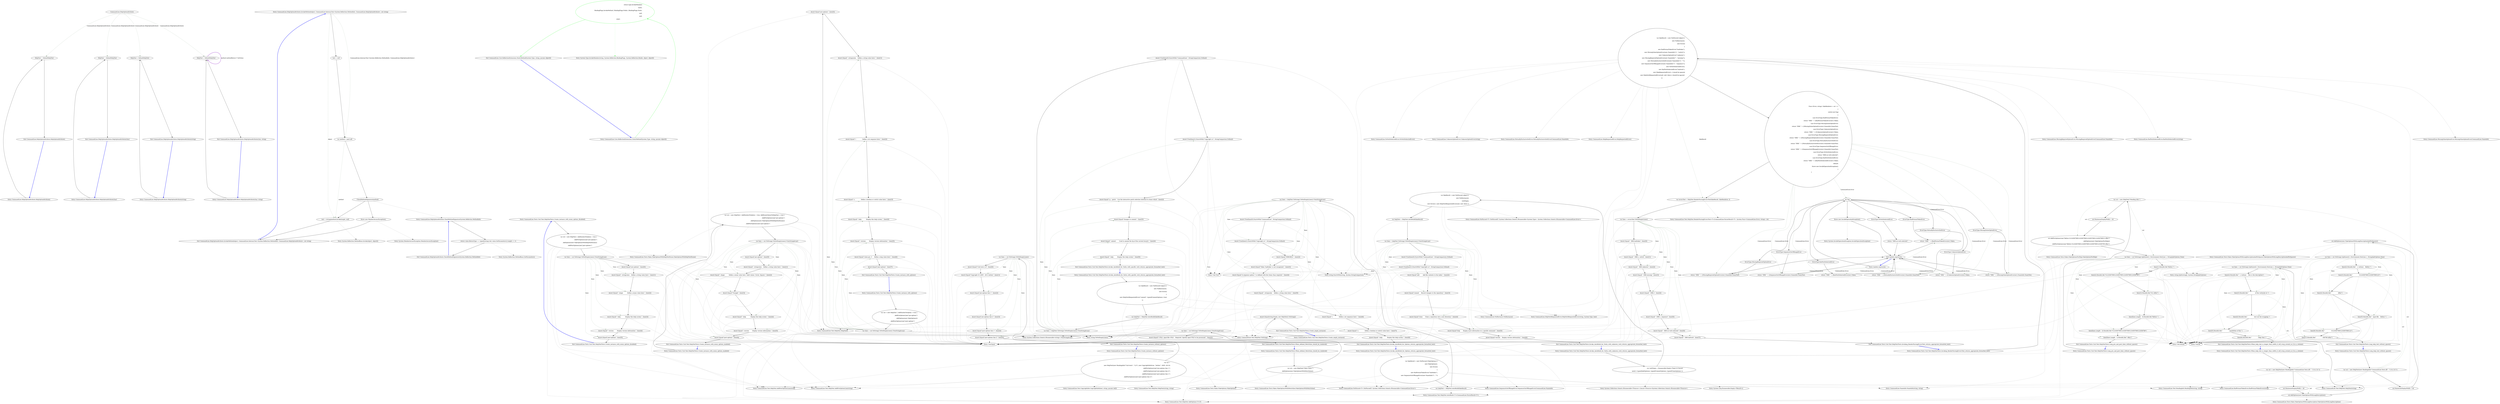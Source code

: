 digraph  {
n25 [label="CommandLine.HelpOptionAttribute", span=""];
n0 [label="Entry CommandLine.HelpOptionAttribute.HelpOptionAttribute()", span="49-49", cluster="CommandLine.HelpOptionAttribute.HelpOptionAttribute()"];
n1 [label="HelpText = DefaultHelpText", span="52-52", cluster="CommandLine.HelpOptionAttribute.HelpOptionAttribute()"];
n2 [label="Exit CommandLine.HelpOptionAttribute.HelpOptionAttribute()", span="49-49", cluster="CommandLine.HelpOptionAttribute.HelpOptionAttribute()"];
n3 [label="Entry CommandLine.HelpOptionAttribute.HelpOptionAttribute(char)", span="60-60", cluster="CommandLine.HelpOptionAttribute.HelpOptionAttribute(char)"];
n4 [label="HelpText = DefaultHelpText", span="63-63", cluster="CommandLine.HelpOptionAttribute.HelpOptionAttribute(char)"];
n5 [label="Exit CommandLine.HelpOptionAttribute.HelpOptionAttribute(char)", span="60-60", cluster="CommandLine.HelpOptionAttribute.HelpOptionAttribute(char)"];
n6 [label="Entry CommandLine.HelpOptionAttribute.HelpOptionAttribute(string)", span="71-71", cluster="CommandLine.HelpOptionAttribute.HelpOptionAttribute(string)"];
n7 [label="HelpText = DefaultHelpText", span="74-74", cluster="CommandLine.HelpOptionAttribute.HelpOptionAttribute(string)"];
n8 [label="Exit CommandLine.HelpOptionAttribute.HelpOptionAttribute(string)", span="71-71", cluster="CommandLine.HelpOptionAttribute.HelpOptionAttribute(string)"];
n9 [label="Entry CommandLine.HelpOptionAttribute.HelpOptionAttribute(char, string)", span="83-83", cluster="CommandLine.HelpOptionAttribute.HelpOptionAttribute(char, string)"];
n10 [label="HelpText = DefaultHelpText", span="86-86", cluster="CommandLine.HelpOptionAttribute.HelpOptionAttribute(char, string)"];
n11 [label="Exit CommandLine.HelpOptionAttribute.HelpOptionAttribute(char, string)", span="83-83", cluster="CommandLine.HelpOptionAttribute.HelpOptionAttribute(char, string)"];
n12 [label="Entry CommandLine.HelpOptionAttribute.InvokeMethod(object, CommandLine.Internal.Pair<System.Reflection.MethodInfo, CommandLine.HelpOptionAttribute>, out string)", span="100-100", cluster="CommandLine.HelpOptionAttribute.InvokeMethod(object, CommandLine.Internal.Pair<System.Reflection.MethodInfo, CommandLine.HelpOptionAttribute>, out string)"];
n13 [label="text = null", span="103-103", cluster="CommandLine.HelpOptionAttribute.InvokeMethod(object, CommandLine.Internal.Pair<System.Reflection.MethodInfo, CommandLine.HelpOptionAttribute>, out string)"];
n14 [label="var method = pair.Left", span="104-104", cluster="CommandLine.HelpOptionAttribute.InvokeMethod(object, CommandLine.Internal.Pair<System.Reflection.MethodInfo, CommandLine.HelpOptionAttribute>, out string)"];
n17 [label="text = (string)method.Invoke(target, null)", span="106-106", cluster="CommandLine.HelpOptionAttribute.InvokeMethod(object, CommandLine.Internal.Pair<System.Reflection.MethodInfo, CommandLine.HelpOptionAttribute>, out string)"];
n15 [label="!CheckMethodSignature(method)", span="105-105", cluster="CommandLine.HelpOptionAttribute.InvokeMethod(object, CommandLine.Internal.Pair<System.Reflection.MethodInfo, CommandLine.HelpOptionAttribute>, out string)"];
n16 [label="throw new MemberAccessException();", span="105-105", cluster="CommandLine.HelpOptionAttribute.InvokeMethod(object, CommandLine.Internal.Pair<System.Reflection.MethodInfo, CommandLine.HelpOptionAttribute>, out string)"];
n19 [label="Entry CommandLine.HelpOptionAttribute.CheckMethodSignature(System.Reflection.MethodInfo)", span="109-109", cluster="CommandLine.HelpOptionAttribute.CheckMethodSignature(System.Reflection.MethodInfo)"];
n18 [label="Exit CommandLine.HelpOptionAttribute.InvokeMethod(object, CommandLine.Internal.Pair<System.Reflection.MethodInfo, CommandLine.HelpOptionAttribute>, out string)", span="100-100", cluster="CommandLine.HelpOptionAttribute.InvokeMethod(object, CommandLine.Internal.Pair<System.Reflection.MethodInfo, CommandLine.HelpOptionAttribute>, out string)"];
n20 [label="Entry System.MemberAccessException.MemberAccessException()", span="0-0", cluster="System.MemberAccessException.MemberAccessException()"];
n21 [label="Entry System.Reflection.MethodBase.Invoke(object, object[])", span="0-0", cluster="System.Reflection.MethodBase.Invoke(object, object[])"];
n22 [label="return value.ReturnType == typeof(string) && value.GetParameters().Length == 0;", span="111-111", cluster="CommandLine.HelpOptionAttribute.CheckMethodSignature(System.Reflection.MethodInfo)"];
n23 [label="Exit CommandLine.HelpOptionAttribute.CheckMethodSignature(System.Reflection.MethodInfo)", span="109-109", cluster="CommandLine.HelpOptionAttribute.CheckMethodSignature(System.Reflection.MethodInfo)"];
n24 [label="Entry System.Reflection.MethodBase.GetParameters()", span="0-0", cluster="System.Reflection.MethodBase.GetParameters()"];
d129 [label="return type.InvokeMember(\r\n                name,\r\n                BindingFlags.InvokeMethod | BindingFlags.Public | BindingFlags.Static,\r\n                null,\r\n                null,\r\n                args);", span="170-175", cluster="CommandLine.Core.ReflectionExtensions.StaticMethod(System.Type, string, params object[])", color=green, community=0];
d128 [label="Entry CommandLine.Core.ReflectionExtensions.StaticMethod(System.Type, string, params object[])", span="168-168", cluster="CommandLine.Core.ReflectionExtensions.StaticMethod(System.Type, string, params object[])"];
d130 [label="Exit CommandLine.Core.ReflectionExtensions.StaticMethod(System.Type, string, params object[])", span="168-168", cluster="CommandLine.Core.ReflectionExtensions.StaticMethod(System.Type, string, params object[])"];
d131 [label="Entry System.Type.InvokeMember(string, System.Reflection.BindingFlags, System.Reflection.Binder, object, object[])", span="0-0", cluster="System.Type.InvokeMember(string, System.Reflection.BindingFlags, System.Reflection.Binder, object, object[])"];
m1_49 [label="Entry CommandLine.Tests.Unit.Text.HelpTextTests.Create_instance_with_enum_options_disabled()", span="93-93", cluster="CommandLine.Tests.Unit.Text.HelpTextTests.Create_instance_with_enum_options_disabled()", file="UnParserExtensionsTests.cs"];
m1_50 [label="var sut = new HelpText { AddDashesToOption = true }\r\n                .AddPreOptionsLine(''pre-options'')\r\n                .AddOptions(new FakeOptionsWithHelpTextEnum())\r\n                .AddPostOptionsLine(''post-options'')", span="97-100", cluster="CommandLine.Tests.Unit.Text.HelpTextTests.Create_instance_with_enum_options_disabled()", file="UnParserExtensionsTests.cs"];
m1_51 [label="var lines = sut.ToString().ToNotEmptyLines().TrimStringArray()", span="104-104", cluster="CommandLine.Tests.Unit.Text.HelpTextTests.Create_instance_with_enum_options_disabled()", file="UnParserExtensionsTests.cs"];
m1_52 [label="Assert.Equal(''pre-options'', lines[0])", span="105-105", cluster="CommandLine.Tests.Unit.Text.HelpTextTests.Create_instance_with_enum_options_disabled()", file="UnParserExtensionsTests.cs"];
m1_53 [label="Assert.Equal(''--stringvalue    Define a string value here.'', lines[1])", span="106-106", cluster="CommandLine.Tests.Unit.Text.HelpTextTests.Create_instance_with_enum_options_disabled()", file="UnParserExtensionsTests.cs"];
m1_54 [label="Assert.Equal(''--shape          Define a enum value here.'', lines[2])", span="107-107", cluster="CommandLine.Tests.Unit.Text.HelpTextTests.Create_instance_with_enum_options_disabled()", file="UnParserExtensionsTests.cs"];
m1_55 [label="Assert.Equal(''--help           Display this help screen.'', lines[3])", span="108-108", cluster="CommandLine.Tests.Unit.Text.HelpTextTests.Create_instance_with_enum_options_disabled()", file="UnParserExtensionsTests.cs"];
m1_56 [label="Assert.Equal(''--version        Display version information.'', lines[4])", span="109-109", cluster="CommandLine.Tests.Unit.Text.HelpTextTests.Create_instance_with_enum_options_disabled()", file="UnParserExtensionsTests.cs"];
m1_57 [label="Assert.Equal(''post-options'', lines[5])", span="110-110", cluster="CommandLine.Tests.Unit.Text.HelpTextTests.Create_instance_with_enum_options_disabled()", file="UnParserExtensionsTests.cs"];
m1_58 [label="Exit CommandLine.Tests.Unit.Text.HelpTextTests.Create_instance_with_enum_options_disabled()", span="93-93", cluster="CommandLine.Tests.Unit.Text.HelpTextTests.Create_instance_with_enum_options_disabled()", file="UnParserExtensionsTests.cs"];
m1_16 [label="Entry CommandLine.Text.HelpText.HelpText(string, string)", span="90-90", cluster="CommandLine.Text.HelpText.HelpText(string, string)", file="UnParserExtensionsTests.cs"];
m1_22 [label="Entry CommandLine.Tests.Unit.Text.HelpTextTests.Create_instance_with_options()", span="46-46", cluster="CommandLine.Tests.Unit.Text.HelpTextTests.Create_instance_with_options()", file="UnParserExtensionsTests.cs"];
m1_23 [label="var sut = new HelpText { AddDashesToOption = true }\r\n                .AddPreOptionsLine(''pre-options'')\r\n                .AddOptions(new FakeOptions())\r\n                .AddPostOptionsLine(''post-options'')", span="50-53", cluster="CommandLine.Tests.Unit.Text.HelpTextTests.Create_instance_with_options()", file="UnParserExtensionsTests.cs"];
m1_24 [label="var lines = sut.ToString().ToNotEmptyLines().TrimStringArray()", span="57-57", cluster="CommandLine.Tests.Unit.Text.HelpTextTests.Create_instance_with_options()", file="UnParserExtensionsTests.cs"];
m1_25 [label="Assert.Equal(''pre-options'', lines[0])", span="58-58", cluster="CommandLine.Tests.Unit.Text.HelpTextTests.Create_instance_with_options()", file="UnParserExtensionsTests.cs"];
m1_26 [label="Assert.Equal(''--stringvalue    Define a string value here.'', lines[1])", span="59-59", cluster="CommandLine.Tests.Unit.Text.HelpTextTests.Create_instance_with_options()", file="UnParserExtensionsTests.cs"];
m1_27 [label="Assert.Equal(''-i               Define a int sequence here.'', lines[2])", span="60-60", cluster="CommandLine.Tests.Unit.Text.HelpTextTests.Create_instance_with_options()", file="UnParserExtensionsTests.cs"];
m1_28 [label="Assert.Equal(''-x               Define a boolean or switch value here.'', lines[3])", span="61-61", cluster="CommandLine.Tests.Unit.Text.HelpTextTests.Create_instance_with_options()", file="UnParserExtensionsTests.cs"];
m1_29 [label="Assert.Equal(''--help           Display this help screen.'', lines[4])", span="62-62", cluster="CommandLine.Tests.Unit.Text.HelpTextTests.Create_instance_with_options()", file="UnParserExtensionsTests.cs"];
m1_30 [label="Assert.Equal(''--version        Display version information.'', lines[5])", span="63-63", cluster="CommandLine.Tests.Unit.Text.HelpTextTests.Create_instance_with_options()", file="UnParserExtensionsTests.cs"];
m1_31 [label="Assert.Equal(''value pos. 0     Define a long value here.'', lines[6])", span="64-64", cluster="CommandLine.Tests.Unit.Text.HelpTextTests.Create_instance_with_options()", file="UnParserExtensionsTests.cs"];
m1_32 [label="Assert.Equal(''post-options'', lines[7])", span="65-65", cluster="CommandLine.Tests.Unit.Text.HelpTextTests.Create_instance_with_options()", file="UnParserExtensionsTests.cs"];
m1_33 [label="Exit CommandLine.Tests.Unit.Text.HelpTextTests.Create_instance_with_options()", span="46-46", cluster="CommandLine.Tests.Unit.Text.HelpTextTests.Create_instance_with_options()", file="UnParserExtensionsTests.cs"];
m1_66 [label="Entry CommandLine.Tests.Unit.Text.HelpTextTests.When_help_text_is_longer_than_width_it_will_wrap_around_as_if_in_a_column()", span="130-130", cluster="CommandLine.Tests.Unit.Text.HelpTextTests.When_help_text_is_longer_than_width_it_will_wrap_around_as_if_in_a_column()", file="UnParserExtensionsTests.cs"];
m1_67 [label="var sut = new HelpText(new HeadingInfo(''CommandLine.Tests.dll'', ''1.9.4.131''))", span="134-134", cluster="CommandLine.Tests.Unit.Text.HelpTextTests.When_help_text_is_longer_than_width_it_will_wrap_around_as_if_in_a_column()", file="UnParserExtensionsTests.cs"];
m1_68 [label="sut.MaximumDisplayWidth = 40", span="135-135", cluster="CommandLine.Tests.Unit.Text.HelpTextTests.When_help_text_is_longer_than_width_it_will_wrap_around_as_if_in_a_column()", file="UnParserExtensionsTests.cs"];
m1_69 [label="sut.AddOptions(new FakeOptionsWithLongDescription())", span="136-136", cluster="CommandLine.Tests.Unit.Text.HelpTextTests.When_help_text_is_longer_than_width_it_will_wrap_around_as_if_in_a_column()", file="UnParserExtensionsTests.cs"];
m1_70 [label="var lines = sut.ToString().Split(new[] { Environment.NewLine }, StringSplitOptions.None)", span="139-139", cluster="CommandLine.Tests.Unit.Text.HelpTextTests.When_help_text_is_longer_than_width_it_will_wrap_around_as_if_in_a_column()", file="UnParserExtensionsTests.cs"];
m1_71 [label="lines[2].Should().Be(''  v, verbose    This is the description'')", span="140-140", cluster="CommandLine.Tests.Unit.Text.HelpTextTests.When_help_text_is_longer_than_width_it_will_wrap_around_as_if_in_a_column()", file="UnParserExtensionsTests.cs"];
m1_72 [label="lines[3].Should().Be(''                of the verbosity to '')", span="142-142", cluster="CommandLine.Tests.Unit.Text.HelpTextTests.When_help_text_is_longer_than_width_it_will_wrap_around_as_if_in_a_column()", file="UnParserExtensionsTests.cs"];
m1_73 [label="lines[4].Should().Be(''                test out the wrapping '')", span="143-143", cluster="CommandLine.Tests.Unit.Text.HelpTextTests.When_help_text_is_longer_than_width_it_will_wrap_around_as_if_in_a_column()", file="UnParserExtensionsTests.cs"];
m1_74 [label="lines[5].Should().Be(''                capabilities of the '')", span="144-144", cluster="CommandLine.Tests.Unit.Text.HelpTextTests.When_help_text_is_longer_than_width_it_will_wrap_around_as_if_in_a_column()", file="UnParserExtensionsTests.cs"];
m1_75 [label="lines[6].Should().Be(''                Help Text.'')", span="145-145", cluster="CommandLine.Tests.Unit.Text.HelpTextTests.When_help_text_is_longer_than_width_it_will_wrap_around_as_if_in_a_column()", file="UnParserExtensionsTests.cs"];
m1_76 [label="Exit CommandLine.Tests.Unit.Text.HelpTextTests.When_help_text_is_longer_than_width_it_will_wrap_around_as_if_in_a_column()", span="130-130", cluster="CommandLine.Tests.Unit.Text.HelpTextTests.When_help_text_is_longer_than_width_it_will_wrap_around_as_if_in_a_column()", file="UnParserExtensionsTests.cs"];
m1_81 [label="Entry CommandLine.Tests.Unit.Text.HelpTextTests.Long_help_text_without_spaces()", span="150-150", cluster="CommandLine.Tests.Unit.Text.HelpTextTests.Long_help_text_without_spaces()", file="UnParserExtensionsTests.cs"];
m1_82 [label="var sut = new HelpText(new HeadingInfo(''CommandLine.Tests.dll'', ''1.9.4.131''))", span="154-154", cluster="CommandLine.Tests.Unit.Text.HelpTextTests.Long_help_text_without_spaces()", file="UnParserExtensionsTests.cs"];
m1_83 [label="sut.MaximumDisplayWidth = 40", span="155-155", cluster="CommandLine.Tests.Unit.Text.HelpTextTests.Long_help_text_without_spaces()", file="UnParserExtensionsTests.cs"];
m1_84 [label="sut.AddOptions(new FakeOptionsWithLongDescriptionAndNoSpaces())", span="156-156", cluster="CommandLine.Tests.Unit.Text.HelpTextTests.Long_help_text_without_spaces()", file="UnParserExtensionsTests.cs"];
m1_85 [label="var lines = sut.ToString().Split(new[] { Environment.NewLine }, StringSplitOptions.None)", span="159-159", cluster="CommandLine.Tests.Unit.Text.HelpTextTests.Long_help_text_without_spaces()", file="UnParserExtensionsTests.cs"];
m1_86 [label="lines[2].Should().Be(''  v, verbose    Before '')", span="160-160", cluster="CommandLine.Tests.Unit.Text.HelpTextTests.Long_help_text_without_spaces()", file="UnParserExtensionsTests.cs"];
m1_87 [label="lines[3].Should().Be(''                012345678901234567890123'')", span="161-161", cluster="CommandLine.Tests.Unit.Text.HelpTextTests.Long_help_text_without_spaces()", file="UnParserExtensionsTests.cs"];
m1_88 [label="lines[4].Should().Be(''                After'')", span="162-162", cluster="CommandLine.Tests.Unit.Text.HelpTextTests.Long_help_text_without_spaces()", file="UnParserExtensionsTests.cs"];
m1_89 [label="lines[5].Should().Be(''  input-file    Before '')", span="163-163", cluster="CommandLine.Tests.Unit.Text.HelpTextTests.Long_help_text_without_spaces()", file="UnParserExtensionsTests.cs"];
m1_90 [label="lines[6].Should().Be(''                012345678901234567890123'')", span="164-164", cluster="CommandLine.Tests.Unit.Text.HelpTextTests.Long_help_text_without_spaces()", file="UnParserExtensionsTests.cs"];
m1_91 [label="lines[7].Should().Be(''                456789 After'')", span="165-165", cluster="CommandLine.Tests.Unit.Text.HelpTextTests.Long_help_text_without_spaces()", file="UnParserExtensionsTests.cs"];
m1_92 [label="Exit CommandLine.Tests.Unit.Text.HelpTextTests.Long_help_text_without_spaces()", span="150-150", cluster="CommandLine.Tests.Unit.Text.HelpTextTests.Long_help_text_without_spaces()", file="UnParserExtensionsTests.cs"];
m1_121 [label="Entry CommandLine.NotParsed<T>.NotParsed(T, System.Collections.Generic.IEnumerable<CommandLine.Error>)", span="142-142", cluster="CommandLine.NotParsed<T>.NotParsed(T, System.Collections.Generic.IEnumerable<CommandLine.Error>)", file="UnParserExtensionsTests.cs"];
m1_198 [label="Entry System.Collections.Generic.IEnumerable<TSource>.Concat<TSource>(System.Collections.Generic.IEnumerable<TSource>)", span="0-0", cluster="System.Collections.Generic.IEnumerable<TSource>.Concat<TSource>(System.Collections.Generic.IEnumerable<TSource>)", file="UnParserExtensionsTests.cs"];
m1_172 [label="Entry Unk.True", span="", cluster="Unk.True", file="UnParserExtensionsTests.cs"];
m1_123 [label="Entry CommandLine.BadFormatTokenError.BadFormatTokenError(string)", span="196-196", cluster="CommandLine.BadFormatTokenError.BadFormatTokenError(string)", file="UnParserExtensionsTests.cs"];
m1_156 [label="Entry CommandLine.Tests.Unit.Text.HelpTextTests.Invoke_AutoBuild_for_Options_returns_appropriate_formatted_text()", span="254-254", cluster="CommandLine.Tests.Unit.Text.HelpTextTests.Invoke_AutoBuild_for_Options_returns_appropriate_formatted_text()", file="UnParserExtensionsTests.cs"];
m1_157 [label="var fakeResult = new NotParsed<FakeOptions>(\r\n                new FakeOptions(),\r\n                new Error[]\r\n                    {\r\n                        new BadFormatTokenError(''badtoken''),\r\n                        new SequenceOutOfRangeError(new NameInfo(''i'', ''''))\r\n                    })", span="257-263", cluster="CommandLine.Tests.Unit.Text.HelpTextTests.Invoke_AutoBuild_for_Options_returns_appropriate_formatted_text()", file="UnParserExtensionsTests.cs"];
m1_158 [label="var helpText = HelpText.AutoBuild(fakeResult)", span="266-266", cluster="CommandLine.Tests.Unit.Text.HelpTextTests.Invoke_AutoBuild_for_Options_returns_appropriate_formatted_text()", file="UnParserExtensionsTests.cs"];
m1_159 [label="var lines = helpText.ToString().ToNotEmptyLines().TrimStringArray()", span="269-269", cluster="CommandLine.Tests.Unit.Text.HelpTextTests.Invoke_AutoBuild_for_Options_returns_appropriate_formatted_text()", file="UnParserExtensionsTests.cs"];
m1_160 [label="Assert.True(lines[0].StartsWith(''CommandLine'', StringComparison.Ordinal))", span="271-271", cluster="CommandLine.Tests.Unit.Text.HelpTextTests.Invoke_AutoBuild_for_Options_returns_appropriate_formatted_text()", file="UnParserExtensionsTests.cs"];
m1_161 [label="Assert.True(lines[1].StartsWith(''Copyright (c)'', StringComparison.Ordinal))", span="272-272", cluster="CommandLine.Tests.Unit.Text.HelpTextTests.Invoke_AutoBuild_for_Options_returns_appropriate_formatted_text()", file="UnParserExtensionsTests.cs"];
m1_162 [label="Assert.Equal(''ERROR(S):'', lines[2])", span="273-273", cluster="CommandLine.Tests.Unit.Text.HelpTextTests.Invoke_AutoBuild_for_Options_returns_appropriate_formatted_text()", file="UnParserExtensionsTests.cs"];
m1_163 [label="Assert.Equal(''Token 'badtoken' is not recognized.'', lines[3])", span="274-274", cluster="CommandLine.Tests.Unit.Text.HelpTextTests.Invoke_AutoBuild_for_Options_returns_appropriate_formatted_text()", file="UnParserExtensionsTests.cs"];
m1_164 [label="Assert.Equal(''A sequence option 'i' is defined with few items than required.'', lines[4])", span="275-275", cluster="CommandLine.Tests.Unit.Text.HelpTextTests.Invoke_AutoBuild_for_Options_returns_appropriate_formatted_text()", file="UnParserExtensionsTests.cs"];
m1_165 [label="Assert.Equal(''--stringvalue    Define a string value here.'', lines[5])", span="276-276", cluster="CommandLine.Tests.Unit.Text.HelpTextTests.Invoke_AutoBuild_for_Options_returns_appropriate_formatted_text()", file="UnParserExtensionsTests.cs"];
m1_166 [label="Assert.Equal(''-i               Define a int sequence here.'', lines[6])", span="277-277", cluster="CommandLine.Tests.Unit.Text.HelpTextTests.Invoke_AutoBuild_for_Options_returns_appropriate_formatted_text()", file="UnParserExtensionsTests.cs"];
m1_167 [label="Assert.Equal(''-x               Define a boolean or switch value here.'', lines[7])", span="278-278", cluster="CommandLine.Tests.Unit.Text.HelpTextTests.Invoke_AutoBuild_for_Options_returns_appropriate_formatted_text()", file="UnParserExtensionsTests.cs"];
m1_168 [label="Assert.Equal(''--help           Display this help screen.'', lines[8])", span="279-279", cluster="CommandLine.Tests.Unit.Text.HelpTextTests.Invoke_AutoBuild_for_Options_returns_appropriate_formatted_text()", file="UnParserExtensionsTests.cs"];
m1_169 [label="Exit CommandLine.Tests.Unit.Text.HelpTextTests.Invoke_AutoBuild_for_Options_returns_appropriate_formatted_text()", span="254-254", cluster="CommandLine.Tests.Unit.Text.HelpTextTests.Invoke_AutoBuild_for_Options_returns_appropriate_formatted_text()", file="UnParserExtensionsTests.cs"];
m1_171 [label="Entry string.StartsWith(string, System.StringComparison)", span="0-0", cluster="string.StartsWith(string, System.StringComparison)", file="UnParserExtensionsTests.cs"];
m1_37 [label="Entry CommandLine.Tests.Unit.Text.HelpTextTests.Create_instance_with_enum_options_enabled()", span="70-70", cluster="CommandLine.Tests.Unit.Text.HelpTextTests.Create_instance_with_enum_options_enabled()", file="UnParserExtensionsTests.cs"];
m1_38 [label="var sut = new HelpText { AddDashesToOption = true, AddEnumValuesToHelpText = true }\r\n                .AddPreOptionsLine(''pre-options'')\r\n                .AddOptions(new FakeOptionsWithHelpTextEnum())\r\n                .AddPostOptionsLine(''post-options'')", span="74-77", cluster="CommandLine.Tests.Unit.Text.HelpTextTests.Create_instance_with_enum_options_enabled()", file="UnParserExtensionsTests.cs"];
m1_39 [label="var lines = sut.ToString().ToNotEmptyLines().TrimStringArray()", span="81-81", cluster="CommandLine.Tests.Unit.Text.HelpTextTests.Create_instance_with_enum_options_enabled()", file="UnParserExtensionsTests.cs"];
m1_40 [label="Assert.Equal(''pre-options'', lines[0])", span="82-82", cluster="CommandLine.Tests.Unit.Text.HelpTextTests.Create_instance_with_enum_options_enabled()", file="UnParserExtensionsTests.cs"];
m1_41 [label="Assert.Equal(''--stringvalue    Define a string value here.'', lines[1])", span="83-83", cluster="CommandLine.Tests.Unit.Text.HelpTextTests.Create_instance_with_enum_options_enabled()", file="UnParserExtensionsTests.cs"];
m1_42 [label="Assert.Equal(''--shape          Define a enum value here. Valid values: Circle, Square,'', lines[2])", span="84-84", cluster="CommandLine.Tests.Unit.Text.HelpTextTests.Create_instance_with_enum_options_enabled()", file="UnParserExtensionsTests.cs"];
m1_43 [label="Assert.Equal(''Triangle'', lines[3])", span="85-85", cluster="CommandLine.Tests.Unit.Text.HelpTextTests.Create_instance_with_enum_options_enabled()", file="UnParserExtensionsTests.cs"];
m1_44 [label="Assert.Equal(''--help           Display this help screen.'', lines[4])", span="86-86", cluster="CommandLine.Tests.Unit.Text.HelpTextTests.Create_instance_with_enum_options_enabled()", file="UnParserExtensionsTests.cs"];
m1_45 [label="Assert.Equal(''--version        Display version information.'', lines[5])", span="87-87", cluster="CommandLine.Tests.Unit.Text.HelpTextTests.Create_instance_with_enum_options_enabled()", file="UnParserExtensionsTests.cs"];
m1_46 [label="Assert.Equal(''post-options'', lines[6])", span="88-88", cluster="CommandLine.Tests.Unit.Text.HelpTextTests.Create_instance_with_enum_options_enabled()", file="UnParserExtensionsTests.cs"];
m1_47 [label="Exit CommandLine.Tests.Unit.Text.HelpTextTests.Create_instance_with_enum_options_enabled()", span="70-70", cluster="CommandLine.Tests.Unit.Text.HelpTextTests.Create_instance_with_enum_options_enabled()", file="UnParserExtensionsTests.cs"];
m1_127 [label="Entry CommandLine.MissingRequiredOptionError.MissingRequiredOptionError(CommandLine.NameInfo)", span="291-291", cluster="CommandLine.MissingRequiredOptionError.MissingRequiredOptionError(CommandLine.NameInfo)", file="UnParserExtensionsTests.cs"];
m1_48 [label="Entry CommandLine.Tests.Fakes.FakeOptionsWithHelpTextEnum.FakeOptionsWithHelpTextEnum()", span="11-11", cluster="CommandLine.Tests.Fakes.FakeOptionsWithHelpTextEnum.FakeOptionsWithHelpTextEnum()", file="UnParserExtensionsTests.cs"];
m1_94 [label="Entry CommandLine.Tests.Unit.Text.HelpTextTests.Long_pre_and_post_lines_without_spaces()", span="170-170", cluster="CommandLine.Tests.Unit.Text.HelpTextTests.Long_pre_and_post_lines_without_spaces()", file="UnParserExtensionsTests.cs"];
m1_95 [label="var sut = new HelpText(''Heading Info.'')", span="174-174", cluster="CommandLine.Tests.Unit.Text.HelpTextTests.Long_pre_and_post_lines_without_spaces()", file="UnParserExtensionsTests.cs"];
m1_96 [label="sut.MaximumDisplayWidth = 40", span="175-175", cluster="CommandLine.Tests.Unit.Text.HelpTextTests.Long_pre_and_post_lines_without_spaces()", file="UnParserExtensionsTests.cs"];
m1_97 [label="sut.AddPreOptionsLine(''Before 0123456789012345678901234567890123456789012 After'')\r\n                .AddOptions(new FakeOptionsForHelp())\r\n                .AddPostOptionsLine(''Before 0123456789012345678901234567890123456789 After'')", span="176-178", cluster="CommandLine.Tests.Unit.Text.HelpTextTests.Long_pre_and_post_lines_without_spaces()", file="UnParserExtensionsTests.cs"];
m1_98 [label="var lines = sut.ToString().Split(new[] { Environment.NewLine }, StringSplitOptions.None)", span="181-181", cluster="CommandLine.Tests.Unit.Text.HelpTextTests.Long_pre_and_post_lines_without_spaces()", file="UnParserExtensionsTests.cs"];
m1_99 [label="lines[1].Should().Be(''Before '')", span="182-182", cluster="CommandLine.Tests.Unit.Text.HelpTextTests.Long_pre_and_post_lines_without_spaces()", file="UnParserExtensionsTests.cs"];
m1_100 [label="lines[2].Should().Be(''0123456789012345678901234567890123456789'')", span="183-183", cluster="CommandLine.Tests.Unit.Text.HelpTextTests.Long_pre_and_post_lines_without_spaces()", file="UnParserExtensionsTests.cs"];
m1_101 [label="lines[3].Should().Be(''012 After'')", span="184-184", cluster="CommandLine.Tests.Unit.Text.HelpTextTests.Long_pre_and_post_lines_without_spaces()", file="UnParserExtensionsTests.cs"];
m1_102 [label="lines[lines.Length - 3].Should().Be(''Before '')", span="185-185", cluster="CommandLine.Tests.Unit.Text.HelpTextTests.Long_pre_and_post_lines_without_spaces()", file="UnParserExtensionsTests.cs"];
m1_103 [label="lines[lines.Length - 2].Should().Be(''0123456789012345678901234567890123456789'')", span="186-186", cluster="CommandLine.Tests.Unit.Text.HelpTextTests.Long_pre_and_post_lines_without_spaces()", file="UnParserExtensionsTests.cs"];
m1_104 [label="lines[lines.Length - 1].Should().Be('' After'')", span="187-187", cluster="CommandLine.Tests.Unit.Text.HelpTextTests.Long_pre_and_post_lines_without_spaces()", file="UnParserExtensionsTests.cs"];
m1_105 [label="Exit CommandLine.Tests.Unit.Text.HelpTextTests.Long_pre_and_post_lines_without_spaces()", span="170-170", cluster="CommandLine.Tests.Unit.Text.HelpTextTests.Long_pre_and_post_lines_without_spaces()", file="UnParserExtensionsTests.cs"];
m1_0 [label="Entry CommandLine.Tests.Unit.Text.HelpTextTests.Create_empty_instance()", span="16-16", cluster="CommandLine.Tests.Unit.Text.HelpTextTests.Create_empty_instance()", file="UnParserExtensionsTests.cs"];
m1_1 [label="Assert.Equal(string.Empty, new HelpText().ToString())", span="18-18", cluster="CommandLine.Tests.Unit.Text.HelpTextTests.Create_empty_instance()", file="UnParserExtensionsTests.cs"];
m1_2 [label="Exit CommandLine.Tests.Unit.Text.HelpTextTests.Create_empty_instance()", span="16-16", cluster="CommandLine.Tests.Unit.Text.HelpTextTests.Create_empty_instance()", file="UnParserExtensionsTests.cs"];
m1_184 [label="Entry CommandLine.Tests.Unit.Text.HelpTextTests.Invoke_AutoBuild_for_Verbs_with_unknown_verb_returns_appropriate_formatted_text()", span="310-310", cluster="CommandLine.Tests.Unit.Text.HelpTextTests.Invoke_AutoBuild_for_Verbs_with_unknown_verb_returns_appropriate_formatted_text()", file="UnParserExtensionsTests.cs"];
m1_185 [label="var verbTypes = Enumerable.Empty<Type>().Concat(\r\n                new[] { typeof(AddOptions), typeof(CommitOptions), typeof(CloneOptions) })", span="313-314", cluster="CommandLine.Tests.Unit.Text.HelpTextTests.Invoke_AutoBuild_for_Verbs_with_unknown_verb_returns_appropriate_formatted_text()", file="UnParserExtensionsTests.cs"];
m1_186 [label="var fakeResult = new NotParsed<object>(\r\n                new NullInstance(),\r\n                verbTypes,\r\n                new Error[] { new HelpVerbRequestedError(null, null, false) })", span="315-318", cluster="CommandLine.Tests.Unit.Text.HelpTextTests.Invoke_AutoBuild_for_Verbs_with_unknown_verb_returns_appropriate_formatted_text()", file="UnParserExtensionsTests.cs"];
m1_187 [label="var helpText = HelpText.AutoBuild(fakeResult)", span="321-321", cluster="CommandLine.Tests.Unit.Text.HelpTextTests.Invoke_AutoBuild_for_Verbs_with_unknown_verb_returns_appropriate_formatted_text()", file="UnParserExtensionsTests.cs"];
m1_188 [label="var lines = helpText.ToString().ToNotEmptyLines().TrimStringArray()", span="324-324", cluster="CommandLine.Tests.Unit.Text.HelpTextTests.Invoke_AutoBuild_for_Verbs_with_unknown_verb_returns_appropriate_formatted_text()", file="UnParserExtensionsTests.cs"];
m1_189 [label="Assert.True(lines[0].StartsWith(''CommandLine'', StringComparison.Ordinal))", span="326-326", cluster="CommandLine.Tests.Unit.Text.HelpTextTests.Invoke_AutoBuild_for_Verbs_with_unknown_verb_returns_appropriate_formatted_text()", file="UnParserExtensionsTests.cs"];
m1_190 [label="Assert.True(lines[1].StartsWith(''Copyright (c)'', StringComparison.Ordinal))", span="327-327", cluster="CommandLine.Tests.Unit.Text.HelpTextTests.Invoke_AutoBuild_for_Verbs_with_unknown_verb_returns_appropriate_formatted_text()", file="UnParserExtensionsTests.cs"];
m1_191 [label="Assert.Equal(''add        Add file contents to the index.'', lines[2])", span="328-328", cluster="CommandLine.Tests.Unit.Text.HelpTextTests.Invoke_AutoBuild_for_Verbs_with_unknown_verb_returns_appropriate_formatted_text()", file="UnParserExtensionsTests.cs"];
m1_192 [label="Assert.Equal(''commit     Record changes to the repository.'', lines[3])", span="329-329", cluster="CommandLine.Tests.Unit.Text.HelpTextTests.Invoke_AutoBuild_for_Verbs_with_unknown_verb_returns_appropriate_formatted_text()", file="UnParserExtensionsTests.cs"];
m1_193 [label="Assert.Equal(''clone      Clone a repository into a new directory.'', lines[4])", span="330-330", cluster="CommandLine.Tests.Unit.Text.HelpTextTests.Invoke_AutoBuild_for_Verbs_with_unknown_verb_returns_appropriate_formatted_text()", file="UnParserExtensionsTests.cs"];
m1_194 [label="Assert.Equal(''help       Display more information on a specific command.'', lines[5])", span="331-331", cluster="CommandLine.Tests.Unit.Text.HelpTextTests.Invoke_AutoBuild_for_Verbs_with_unknown_verb_returns_appropriate_formatted_text()", file="UnParserExtensionsTests.cs"];
m1_195 [label="Assert.Equal(''version    Display version information.'', lines[6])", span="332-332", cluster="CommandLine.Tests.Unit.Text.HelpTextTests.Invoke_AutoBuild_for_Verbs_with_unknown_verb_returns_appropriate_formatted_text()", file="UnParserExtensionsTests.cs"];
m1_196 [label="Exit CommandLine.Tests.Unit.Text.HelpTextTests.Invoke_AutoBuild_for_Verbs_with_unknown_verb_returns_appropriate_formatted_text()", span="310-310", cluster="CommandLine.Tests.Unit.Text.HelpTextTests.Invoke_AutoBuild_for_Verbs_with_unknown_verb_returns_appropriate_formatted_text()", file="UnParserExtensionsTests.cs"];
m1_199 [label="Entry CommandLine.NotParsed<T>.NotParsed(T, System.Collections.Generic.IEnumerable<System.Type>, System.Collections.Generic.IEnumerable<CommandLine.Error>)", span="136-136", cluster="CommandLine.NotParsed<T>.NotParsed(T, System.Collections.Generic.IEnumerable<System.Type>, System.Collections.Generic.IEnumerable<CommandLine.Error>)", file="UnParserExtensionsTests.cs"];
m1_134 [label="Entry CommandLine.Text.HelpText.RenderParsingErrorsText<T>(CommandLine.ParserResult<T>, System.Func<CommandLine.Error, string>, int)", span="459-459", cluster="CommandLine.Text.HelpText.RenderParsingErrorsText<T>(CommandLine.ParserResult<T>, System.Func<CommandLine.Error, string>, int)", file="UnParserExtensionsTests.cs"];
m1_155 [label="Entry System.InvalidOperationException.InvalidOperationException()", span="0-0", cluster="System.InvalidOperationException.InvalidOperationException()", file="UnParserExtensionsTests.cs"];
m1_36 [label="Entry System.Collections.Generic.IEnumerable<string>.TrimStringArray()", span="15-15", cluster="System.Collections.Generic.IEnumerable<string>.TrimStringArray()", file="UnParserExtensionsTests.cs"];
m1_197 [label="Entry System.Linq.Enumerable.Empty<TResult>()", span="0-0", cluster="System.Linq.Enumerable.Empty<TResult>()", file="UnParserExtensionsTests.cs"];
m1_131 [label="Entry CommandLine.BadVerbSelectedError.BadVerbSelectedError(string)", span="346-346", cluster="CommandLine.BadVerbSelectedError.BadVerbSelectedError(string)", file="UnParserExtensionsTests.cs"];
m1_3 [label="Entry CommandLine.Text.HelpText.HelpText()", span="44-44", cluster="CommandLine.Text.HelpText.HelpText()", file="UnParserExtensionsTests.cs"];
m1_59 [label="Entry CommandLine.Tests.Unit.Text.HelpTextTests.When_defined_MetaValue_should_be_rendered()", span="115-115", cluster="CommandLine.Tests.Unit.Text.HelpTextTests.When_defined_MetaValue_should_be_rendered()", file="UnParserExtensionsTests.cs"];
m1_60 [label="var sut = new HelpText(''Meta Value.'')\r\n                .AddOptions(new FakeOptionsWithMetaValue())", span="119-120", cluster="CommandLine.Tests.Unit.Text.HelpTextTests.When_defined_MetaValue_should_be_rendered()", file="UnParserExtensionsTests.cs"];
m1_61 [label="var lines = sut.ToString().ToNotEmptyLines().TrimStringArray()", span="123-123", cluster="CommandLine.Tests.Unit.Text.HelpTextTests.When_defined_MetaValue_should_be_rendered()", file="UnParserExtensionsTests.cs"];
m1_62 [label="Assert.Equal(''i FILE, input-file=FILE    Required. Specify input FILE to be processed.'', lines[2])", span="125-125", cluster="CommandLine.Tests.Unit.Text.HelpTextTests.When_defined_MetaValue_should_be_rendered()", file="UnParserExtensionsTests.cs"];
m1_63 [label="Exit CommandLine.Tests.Unit.Text.HelpTextTests.When_defined_MetaValue_should_be_rendered()", span="115-115", cluster="CommandLine.Tests.Unit.Text.HelpTextTests.When_defined_MetaValue_should_be_rendered()", file="UnParserExtensionsTests.cs"];
m1_19 [label="Entry CommandLine.Text.HelpText.AddPreOptionsLine(string)", span="374-374", cluster="CommandLine.Text.HelpText.AddPreOptionsLine(string)", file="UnParserExtensionsTests.cs"];
m1_133 [label="Entry CommandLine.HelpVerbRequestedError.HelpVerbRequestedError(string, System.Type, bool)", span="372-372", cluster="CommandLine.HelpVerbRequestedError.HelpVerbRequestedError(string, System.Type, bool)", file="UnParserExtensionsTests.cs"];
m1_65 [label="Entry CommandLine.Tests.Fakes.FakeOptionsWithMetaValue.FakeOptionsWithMetaValue()", span="4-4", cluster="CommandLine.Tests.Fakes.FakeOptionsWithMetaValue.FakeOptionsWithMetaValue()", file="UnParserExtensionsTests.cs"];
m1_129 [label="Entry CommandLine.SequenceOutOfRangeError.SequenceOutOfRangeError(CommandLine.NameInfo)", span="324-324", cluster="CommandLine.SequenceOutOfRangeError.SequenceOutOfRangeError(CommandLine.NameInfo)", file="UnParserExtensionsTests.cs"];
m1_135 [label="Entry lambda expression", span="211-234", cluster="lambda expression", file="UnParserExtensionsTests.cs"];
m1_136 [label="err.Tag", span="213-213", cluster="lambda expression", file="UnParserExtensionsTests.cs"];
m1_138 [label="return ''ERR '' + ((BadFormatTokenError)err).Token;", span="216-216", cluster="lambda expression", file="UnParserExtensionsTests.cs"];
m1_140 [label="return ''ERR '' + ((MissingValueOptionError)err).NameInfo.NameText;", span="218-218", cluster="lambda expression", file="UnParserExtensionsTests.cs"];
m1_142 [label="return ''ERR '' + ((UnknownOptionError)err).Token;", span="220-220", cluster="lambda expression", file="UnParserExtensionsTests.cs"];
m1_144 [label="return ''ERR '' + ((MissingRequiredOptionError)err).NameInfo.NameText;", span="222-222", cluster="lambda expression", file="UnParserExtensionsTests.cs"];
m1_146 [label="return ''ERR '' + ((MutuallyExclusiveSetError)err).NameInfo.NameText;", span="224-224", cluster="lambda expression", file="UnParserExtensionsTests.cs"];
m1_148 [label="return ''ERR '' + ((SequenceOutOfRangeError)err).NameInfo.NameText;", span="226-226", cluster="lambda expression", file="UnParserExtensionsTests.cs"];
m1_152 [label="return ''ERR '' + ((BadVerbSelectedError)err).Token;", span="230-230", cluster="lambda expression", file="UnParserExtensionsTests.cs"];
m1_137 [label="ErrorType.BadFormatTokenError", span="215-215", cluster="lambda expression", file="UnParserExtensionsTests.cs"];
m1_139 [label="ErrorType.MissingValueOptionError", span="217-217", cluster="lambda expression", file="UnParserExtensionsTests.cs"];
m1_141 [label="ErrorType.UnknownOptionError", span="219-219", cluster="lambda expression", file="UnParserExtensionsTests.cs"];
m1_143 [label="ErrorType.MissingRequiredOptionError", span="221-221", cluster="lambda expression", file="UnParserExtensionsTests.cs"];
m1_145 [label="ErrorType.MutuallyExclusiveSetError", span="223-223", cluster="lambda expression", file="UnParserExtensionsTests.cs"];
m1_147 [label="ErrorType.SequenceOutOfRangeError", span="225-225", cluster="lambda expression", file="UnParserExtensionsTests.cs"];
m1_149 [label="ErrorType.NoVerbSelectedError", span="227-227", cluster="lambda expression", file="UnParserExtensionsTests.cs"];
m1_151 [label="ErrorType.BadVerbSelectedError", span="229-229", cluster="lambda expression", file="UnParserExtensionsTests.cs"];
m1_153 [label="throw new InvalidOperationException();", span="232-232", cluster="lambda expression", file="UnParserExtensionsTests.cs"];
m1_150 [label="return ''ERR no-verb-selected'';", span="228-228", cluster="lambda expression", file="UnParserExtensionsTests.cs"];
m1_154 [label="Exit lambda expression", span="211-234", cluster="lambda expression", file="UnParserExtensionsTests.cs"];
m1_64 [label="Entry CommandLine.Text.HelpText.HelpText(string)", span="67-67", cluster="CommandLine.Text.HelpText.HelpText(string)", file="UnParserExtensionsTests.cs"];
m1_124 [label="Entry CommandLine.MissingValueOptionError.MissingValueOptionError(CommandLine.NameInfo)", span="269-269", cluster="CommandLine.MissingValueOptionError.MissingValueOptionError(CommandLine.NameInfo)", file="UnParserExtensionsTests.cs"];
m1_79 [label="Entry Unk.Should", span="", cluster="Unk.Should", file="UnParserExtensionsTests.cs"];
m1_80 [label="Entry Unk.Be", span="", cluster="Unk.Be", file="UnParserExtensionsTests.cs"];
m1_4 [label="Entry CommandLine.Text.HelpText.ToString()", span="490-490", cluster="CommandLine.Text.HelpText.ToString()", file="UnParserExtensionsTests.cs"];
m1_35 [label="Entry CommandLine.Text.HelpText.AddOptions<T>(T)", span="394-394", cluster="CommandLine.Text.HelpText.AddOptions<T>(T)", file="UnParserExtensionsTests.cs"];
m1_106 [label="Entry CommandLine.Tests.Fakes.FakeOptionsForHelp.FakeOptionsForHelp()", span="4-4", cluster="CommandLine.Tests.Fakes.FakeOptionsForHelp.FakeOptionsForHelp()", file="UnParserExtensionsTests.cs"];
m1_130 [label="Entry CommandLine.NoVerbSelectedError.NoVerbSelectedError()", span="410-410", cluster="CommandLine.NoVerbSelectedError.NoVerbSelectedError()", file="UnParserExtensionsTests.cs"];
m1_17 [label="Entry CommandLine.Text.HeadingInfo.HeadingInfo(string, string)", span="26-26", cluster="CommandLine.Text.HeadingInfo.HeadingInfo(string, string)", file="UnParserExtensionsTests.cs"];
m1_93 [label="Entry CommandLine.Tests.Fakes.FakeOptionsWithLongDescriptionAndNoSpaces.FakeOptionsWithLongDescriptionAndNoSpaces()", span="31-31", cluster="CommandLine.Tests.Fakes.FakeOptionsWithLongDescriptionAndNoSpaces.FakeOptionsWithLongDescriptionAndNoSpaces()", file="UnParserExtensionsTests.cs"];
m1_126 [label="Entry CommandLine.UnknownOptionError.UnknownOptionError(string)", span="280-280", cluster="CommandLine.UnknownOptionError.UnknownOptionError(string)", file="UnParserExtensionsTests.cs"];
m1_18 [label="Entry CommandLine.Text.CopyrightInfo.CopyrightInfo(bool, string, params int[])", span="59-59", cluster="CommandLine.Text.CopyrightInfo.CopyrightInfo(bool, string, params int[])", file="UnParserExtensionsTests.cs"];
m1_170 [label="Entry CommandLine.Text.HelpText.AutoBuild<T>(CommandLine.ParserResult<T>)", span="298-298", cluster="CommandLine.Text.HelpText.AutoBuild<T>(CommandLine.ParserResult<T>)", file="UnParserExtensionsTests.cs"];
m1_20 [label="Entry CommandLine.Text.HelpText.AddPostOptionsLine(string)", span="384-384", cluster="CommandLine.Text.HelpText.AddPostOptionsLine(string)", file="UnParserExtensionsTests.cs"];
m1_128 [label="Entry CommandLine.MutuallyExclusiveSetError.MutuallyExclusiveSetError(CommandLine.NameInfo)", span="302-302", cluster="CommandLine.MutuallyExclusiveSetError.MutuallyExclusiveSetError(CommandLine.NameInfo)", file="UnParserExtensionsTests.cs"];
m1_21 [label="Entry string.ToNotEmptyLines()", span="10-10", cluster="string.ToNotEmptyLines()", file="UnParserExtensionsTests.cs"];
m1_122 [label="Entry CommandLine.NullInstance.NullInstance()", span="9-9", cluster="CommandLine.NullInstance.NullInstance()", file="UnParserExtensionsTests.cs"];
m1_125 [label="Entry CommandLine.NameInfo.NameInfo(string, string)", span="20-20", cluster="CommandLine.NameInfo.NameInfo(string, string)", file="UnParserExtensionsTests.cs"];
m1_34 [label="Entry CommandLine.Tests.Fakes.FakeOptions.FakeOptions()", span="6-6", cluster="CommandLine.Tests.Fakes.FakeOptions.FakeOptions()", file="UnParserExtensionsTests.cs"];
m1_6 [label="Entry CommandLine.Tests.Unit.Text.HelpTextTests.Create_instance_without_options()", span="22-22", cluster="CommandLine.Tests.Unit.Text.HelpTextTests.Create_instance_without_options()", file="UnParserExtensionsTests.cs"];
m1_7 [label="var sut =\r\n                new HelpText(new HeadingInfo(''Unit-tests'', ''2.0''), new CopyrightInfo(true, ''Author'', 2005, 2013))\r\n                    .AddPreOptionsLine(''pre-options line 1'')\r\n                    .AddPreOptionsLine(''pre-options line 2'')\r\n                    .AddPostOptionsLine(''post-options line 1'')\r\n                    .AddPostOptionsLine(''post-options line 2'')", span="26-31", cluster="CommandLine.Tests.Unit.Text.HelpTextTests.Create_instance_without_options()", file="UnParserExtensionsTests.cs"];
m1_8 [label="var lines = sut.ToString().ToNotEmptyLines()", span="34-34", cluster="CommandLine.Tests.Unit.Text.HelpTextTests.Create_instance_without_options()", file="UnParserExtensionsTests.cs"];
m1_9 [label="Assert.Equal(''Unit-tests 2.0'', lines[0])", span="36-36", cluster="CommandLine.Tests.Unit.Text.HelpTextTests.Create_instance_without_options()", file="UnParserExtensionsTests.cs"];
m1_10 [label="Assert.Equal(''Copyright (C) 2005 - 2013 Author'', lines[1])", span="37-37", cluster="CommandLine.Tests.Unit.Text.HelpTextTests.Create_instance_without_options()", file="UnParserExtensionsTests.cs"];
m1_11 [label="Assert.Equal(''pre-options line 1'', lines[2])", span="38-38", cluster="CommandLine.Tests.Unit.Text.HelpTextTests.Create_instance_without_options()", file="UnParserExtensionsTests.cs"];
m1_12 [label="Assert.Equal(''pre-options line 2'', lines[3])", span="39-39", cluster="CommandLine.Tests.Unit.Text.HelpTextTests.Create_instance_without_options()", file="UnParserExtensionsTests.cs"];
m1_13 [label="Assert.Equal(''post-options line 1'', lines[4])", span="40-40", cluster="CommandLine.Tests.Unit.Text.HelpTextTests.Create_instance_without_options()", file="UnParserExtensionsTests.cs"];
m1_14 [label="Assert.Equal(''post-options line 2'', lines[5])", span="41-41", cluster="CommandLine.Tests.Unit.Text.HelpTextTests.Create_instance_without_options()", file="UnParserExtensionsTests.cs"];
m1_15 [label="Exit CommandLine.Tests.Unit.Text.HelpTextTests.Create_instance_without_options()", span="22-22", cluster="CommandLine.Tests.Unit.Text.HelpTextTests.Create_instance_without_options()", file="UnParserExtensionsTests.cs"];
m1_107 [label="Entry CommandLine.Tests.Unit.Text.HelpTextTests.Invoking_RenderParsingErrorsText_returns_appropriate_formatted_text()", span="193-193", cluster="CommandLine.Tests.Unit.Text.HelpTextTests.Invoking_RenderParsingErrorsText_returns_appropriate_formatted_text()", file="UnParserExtensionsTests.cs"];
m1_108 [label="var fakeResult = new NotParsed<object>(\r\n                new NullInstance(),\r\n                new Error[]\r\n                    {\r\n                        new BadFormatTokenError(''badtoken''),\r\n                        new MissingValueOptionError(new NameInfo(''x'', ''switch'')),\r\n                        new UnknownOptionError(''unknown''),\r\n                        new MissingRequiredOptionError(new NameInfo('''', ''missing'')),\r\n                        new MutuallyExclusiveSetError(new NameInfo(''z'', '''')),\r\n                        new SequenceOutOfRangeError(new NameInfo(''s'', ''sequence'')),\r\n                        new NoVerbSelectedError(),\r\n                        new BadVerbSelectedError(''badverb''),\r\n                        new HelpRequestedError(), // should be ignored\r\n                        new HelpVerbRequestedError(null, null, false) // should be ignored \r\n                    })", span="196-210", cluster="CommandLine.Tests.Unit.Text.HelpTextTests.Invoking_RenderParsingErrorsText_returns_appropriate_formatted_text()", file="UnParserExtensionsTests.cs"];
m1_109 [label="Func<Error, string> fakeRenderer = err =>\r\n                {\r\n                    switch (err.Tag)\r\n                    {\r\n                        case ErrorType.BadFormatTokenError:\r\n                            return ''ERR '' + ((BadFormatTokenError)err).Token;\r\n                        case ErrorType.MissingValueOptionError:\r\n                            return ''ERR '' + ((MissingValueOptionError)err).NameInfo.NameText;\r\n                        case ErrorType.UnknownOptionError:\r\n                            return ''ERR '' + ((UnknownOptionError)err).Token;\r\n                        case ErrorType.MissingRequiredOptionError:\r\n                            return ''ERR '' + ((MissingRequiredOptionError)err).NameInfo.NameText;\r\n                        case ErrorType.MutuallyExclusiveSetError:\r\n                            return ''ERR '' + ((MutuallyExclusiveSetError)err).NameInfo.NameText;\r\n                        case ErrorType.SequenceOutOfRangeError:\r\n                            return ''ERR '' + ((SequenceOutOfRangeError)err).NameInfo.NameText;\r\n                        case ErrorType.NoVerbSelectedError:\r\n                            return ''ERR no-verb-selected'';\r\n                        case ErrorType.BadVerbSelectedError:\r\n                            return ''ERR '' + ((BadVerbSelectedError)err).Token;\r\n                        default:\r\n                            throw new InvalidOperationException();\r\n                    }\r\n                }", span="211-234", cluster="CommandLine.Tests.Unit.Text.HelpTextTests.Invoking_RenderParsingErrorsText_returns_appropriate_formatted_text()", file="UnParserExtensionsTests.cs"];
m1_110 [label="var errorsText = HelpText.RenderParsingErrorsText(fakeResult, fakeRenderer, 2)", span="237-237", cluster="CommandLine.Tests.Unit.Text.HelpTextTests.Invoking_RenderParsingErrorsText_returns_appropriate_formatted_text()", file="UnParserExtensionsTests.cs"];
m1_111 [label="var lines = errorsText.ToNotEmptyLines()", span="240-240", cluster="CommandLine.Tests.Unit.Text.HelpTextTests.Invoking_RenderParsingErrorsText_returns_appropriate_formatted_text()", file="UnParserExtensionsTests.cs"];
m1_112 [label="Assert.Equal(''  ERR badtoken'', lines[0])", span="242-242", cluster="CommandLine.Tests.Unit.Text.HelpTextTests.Invoking_RenderParsingErrorsText_returns_appropriate_formatted_text()", file="UnParserExtensionsTests.cs"];
m1_113 [label="Assert.Equal(''  ERR x, switch'', lines[1])", span="243-243", cluster="CommandLine.Tests.Unit.Text.HelpTextTests.Invoking_RenderParsingErrorsText_returns_appropriate_formatted_text()", file="UnParserExtensionsTests.cs"];
m1_114 [label="Assert.Equal(''  ERR unknown'', lines[2])", span="244-244", cluster="CommandLine.Tests.Unit.Text.HelpTextTests.Invoking_RenderParsingErrorsText_returns_appropriate_formatted_text()", file="UnParserExtensionsTests.cs"];
m1_115 [label="Assert.Equal(''  ERR missing'', lines[3])", span="245-245", cluster="CommandLine.Tests.Unit.Text.HelpTextTests.Invoking_RenderParsingErrorsText_returns_appropriate_formatted_text()", file="UnParserExtensionsTests.cs"];
m1_116 [label="Assert.Equal(''  ERR z'', lines[4])", span="246-246", cluster="CommandLine.Tests.Unit.Text.HelpTextTests.Invoking_RenderParsingErrorsText_returns_appropriate_formatted_text()", file="UnParserExtensionsTests.cs"];
m1_117 [label="Assert.Equal(''  ERR s, sequence'', lines[5])", span="247-247", cluster="CommandLine.Tests.Unit.Text.HelpTextTests.Invoking_RenderParsingErrorsText_returns_appropriate_formatted_text()", file="UnParserExtensionsTests.cs"];
m1_118 [label="Assert.Equal(''  ERR no-verb-selected'', lines[6])", span="248-248", cluster="CommandLine.Tests.Unit.Text.HelpTextTests.Invoking_RenderParsingErrorsText_returns_appropriate_formatted_text()", file="UnParserExtensionsTests.cs"];
m1_119 [label="Assert.Equal(''  ERR badverb'', lines[7])", span="249-249", cluster="CommandLine.Tests.Unit.Text.HelpTextTests.Invoking_RenderParsingErrorsText_returns_appropriate_formatted_text()", file="UnParserExtensionsTests.cs"];
m1_120 [label="Exit CommandLine.Tests.Unit.Text.HelpTextTests.Invoking_RenderParsingErrorsText_returns_appropriate_formatted_text()", span="193-193", cluster="CommandLine.Tests.Unit.Text.HelpTextTests.Invoking_RenderParsingErrorsText_returns_appropriate_formatted_text()", file="UnParserExtensionsTests.cs"];
m1_173 [label="Entry CommandLine.Tests.Unit.Text.HelpTextTests.Invoke_AutoBuild_for_Verbs_with_specific_verb_returns_appropriate_formatted_text()", span="284-284", cluster="CommandLine.Tests.Unit.Text.HelpTextTests.Invoke_AutoBuild_for_Verbs_with_specific_verb_returns_appropriate_formatted_text()", file="UnParserExtensionsTests.cs"];
m1_174 [label="var fakeResult = new NotParsed<object>(\r\n                new NullInstance(),\r\n                new Error[]\r\n                    {\r\n                        new HelpVerbRequestedError(''commit'', typeof(CommitOptions), true)\r\n                    })", span="287-292", cluster="CommandLine.Tests.Unit.Text.HelpTextTests.Invoke_AutoBuild_for_Verbs_with_specific_verb_returns_appropriate_formatted_text()", file="UnParserExtensionsTests.cs"];
m1_175 [label="var helpText = HelpText.AutoBuild(fakeResult)", span="295-295", cluster="CommandLine.Tests.Unit.Text.HelpTextTests.Invoke_AutoBuild_for_Verbs_with_specific_verb_returns_appropriate_formatted_text()", file="UnParserExtensionsTests.cs"];
m1_176 [label="var lines = helpText.ToString().ToNotEmptyLines().TrimStringArray()", span="298-298", cluster="CommandLine.Tests.Unit.Text.HelpTextTests.Invoke_AutoBuild_for_Verbs_with_specific_verb_returns_appropriate_formatted_text()", file="UnParserExtensionsTests.cs"];
m1_177 [label="Assert.True(lines[0].StartsWith(''CommandLine'', StringComparison.Ordinal))", span="300-300", cluster="CommandLine.Tests.Unit.Text.HelpTextTests.Invoke_AutoBuild_for_Verbs_with_specific_verb_returns_appropriate_formatted_text()", file="UnParserExtensionsTests.cs"];
m1_178 [label="Assert.True(lines[1].StartsWith(''Copyright (c)'', StringComparison.Ordinal))", span="301-301", cluster="CommandLine.Tests.Unit.Text.HelpTextTests.Invoke_AutoBuild_for_Verbs_with_specific_verb_returns_appropriate_formatted_text()", file="UnParserExtensionsTests.cs"];
m1_179 [label="Assert.Equal(''-p, --patch    Use the interactive patch selection interface to chose which'', lines[2])", span="302-302", cluster="CommandLine.Tests.Unit.Text.HelpTextTests.Invoke_AutoBuild_for_Verbs_with_specific_verb_returns_appropriate_formatted_text()", file="UnParserExtensionsTests.cs"];
m1_180 [label="Assert.Equal(''changes to commit.'', lines[3])", span="303-303", cluster="CommandLine.Tests.Unit.Text.HelpTextTests.Invoke_AutoBuild_for_Verbs_with_specific_verb_returns_appropriate_formatted_text()", file="UnParserExtensionsTests.cs"];
m1_181 [label="Assert.Equal(''--amend        Used to amend the tip of the current branch.'', lines[4])", span="304-304", cluster="CommandLine.Tests.Unit.Text.HelpTextTests.Invoke_AutoBuild_for_Verbs_with_specific_verb_returns_appropriate_formatted_text()", file="UnParserExtensionsTests.cs"];
m1_182 [label="Assert.Equal(''--help         Display this help screen.'', lines[5])", span="305-305", cluster="CommandLine.Tests.Unit.Text.HelpTextTests.Invoke_AutoBuild_for_Verbs_with_specific_verb_returns_appropriate_formatted_text()", file="UnParserExtensionsTests.cs"];
m1_183 [label="Exit CommandLine.Tests.Unit.Text.HelpTextTests.Invoke_AutoBuild_for_Verbs_with_specific_verb_returns_appropriate_formatted_text()", span="284-284", cluster="CommandLine.Tests.Unit.Text.HelpTextTests.Invoke_AutoBuild_for_Verbs_with_specific_verb_returns_appropriate_formatted_text()", file="UnParserExtensionsTests.cs"];
m1_132 [label="Entry CommandLine.HelpRequestedError.HelpRequestedError()", span="357-357", cluster="CommandLine.HelpRequestedError.HelpRequestedError()", file="UnParserExtensionsTests.cs"];
m1_5 [label="Entry Unk.Equal", span="", cluster="Unk.Equal", file="UnParserExtensionsTests.cs"];
m1_78 [label="Entry string.Split(string[], System.StringSplitOptions)", span="0-0", cluster="string.Split(string[], System.StringSplitOptions)", file="UnParserExtensionsTests.cs"];
m1_77 [label="Entry CommandLine.Tests.Fakes.FakeOptionsWithLongDescription.FakeOptionsWithLongDescription()", span="22-22", cluster="CommandLine.Tests.Fakes.FakeOptionsWithLongDescription.FakeOptionsWithLongDescription()", file="UnParserExtensionsTests.cs"];
n25 -> n1  [key=1, style=dashed, color=darkseagreen4, label="CommandLine.HelpOptionAttribute"];
n25 -> n4  [key=1, style=dashed, color=darkseagreen4, label="CommandLine.HelpOptionAttribute"];
n25 -> n7  [key=1, style=dashed, color=darkseagreen4, label="CommandLine.HelpOptionAttribute"];
n25 -> n10  [key=1, style=dashed, color=darkseagreen4, label="CommandLine.HelpOptionAttribute"];
n0 -> n1  [key=0, style=solid];
n1 -> n2  [key=0, style=solid];
n2 -> n0  [key=0, style=bold, color=blue];
n3 -> n4  [key=0, style=solid];
n4 -> n5  [key=0, style=solid];
n5 -> n3  [key=0, style=bold, color=blue];
n6 -> n7  [key=0, style=solid];
n7 -> n8  [key=0, style=solid];
n8 -> n6  [key=0, style=bold, color=blue];
n9 -> n10  [key=0, style=solid];
n10 -> n11  [key=0, style=solid];
n10 -> n10  [key=3, color=darkorchid, style=bold, label="method methodReturn T SetValue"];
n11 -> n9  [key=0, style=bold, color=blue];
n12 -> n13  [key=0, style=solid];
n12 -> n14  [key=1, style=dashed, color=darkseagreen4, label="CommandLine.Internal.Pair<System.Reflection.MethodInfo, CommandLine.HelpOptionAttribute>"];
n12 -> n17  [key=1, style=dashed, color=darkseagreen4, label=object];
n13 -> n14  [key=0, style=solid];
n14 -> n15  [key=0, style=solid];
n14 -> n17  [key=1, style=dashed, color=darkseagreen4, label=method];
n17 -> n18  [key=0, style=solid];
n17 -> n21  [key=2, style=dotted];
n15 -> n16  [key=0, style=solid];
n15 -> n17  [key=0, style=solid];
n15 -> n19  [key=2, style=dotted];
n16 -> n18  [key=0, style=solid];
n16 -> n20  [key=2, style=dotted];
n19 -> n22  [key=0, style=solid];
n18 -> n12  [key=0, style=bold, color=blue];
n22 -> n23  [key=0, style=solid];
n22 -> n24  [key=2, style=dotted];
n23 -> n19  [key=0, style=bold, color=blue];
d129 -> d130  [key=0, style=solid, color=green];
d129 -> d131  [key=2, style=dotted, color=green];
d128 -> d129  [key=0, style=solid, color=green];
d130 -> d128  [key=0, style=bold, color=blue];
m1_49 -> m1_50  [key=0, style=solid];
m1_50 -> m1_51  [key=0, style=solid];
m1_50 -> m1_3  [key=2, style=dotted];
m1_50 -> m1_19  [key=2, style=dotted];
m1_50 -> m1_48  [key=2, style=dotted];
m1_50 -> m1_35  [key=2, style=dotted];
m1_50 -> m1_20  [key=2, style=dotted];
m1_51 -> m1_52  [key=0, style=solid];
m1_51 -> m1_4  [key=2, style=dotted];
m1_51 -> m1_21  [key=2, style=dotted];
m1_51 -> m1_36  [key=2, style=dotted];
m1_51 -> m1_53  [key=1, style=dashed, color=darkseagreen4, label=lines];
m1_51 -> m1_54  [key=1, style=dashed, color=darkseagreen4, label=lines];
m1_51 -> m1_55  [key=1, style=dashed, color=darkseagreen4, label=lines];
m1_51 -> m1_56  [key=1, style=dashed, color=darkseagreen4, label=lines];
m1_51 -> m1_57  [key=1, style=dashed, color=darkseagreen4, label=lines];
m1_52 -> m1_53  [key=0, style=solid];
m1_52 -> m1_5  [key=2, style=dotted];
m1_53 -> m1_54  [key=0, style=solid];
m1_53 -> m1_5  [key=2, style=dotted];
m1_54 -> m1_55  [key=0, style=solid];
m1_54 -> m1_5  [key=2, style=dotted];
m1_55 -> m1_56  [key=0, style=solid];
m1_55 -> m1_5  [key=2, style=dotted];
m1_56 -> m1_57  [key=0, style=solid];
m1_56 -> m1_5  [key=2, style=dotted];
m1_57 -> m1_58  [key=0, style=solid];
m1_57 -> m1_5  [key=2, style=dotted];
m1_58 -> m1_49  [key=0, style=bold, color=blue];
m1_22 -> m1_23  [key=0, style=solid];
m1_23 -> m1_24  [key=0, style=solid];
m1_23 -> m1_3  [key=2, style=dotted];
m1_23 -> m1_19  [key=2, style=dotted];
m1_23 -> m1_34  [key=2, style=dotted];
m1_23 -> m1_35  [key=2, style=dotted];
m1_23 -> m1_20  [key=2, style=dotted];
m1_24 -> m1_25  [key=0, style=solid];
m1_24 -> m1_4  [key=2, style=dotted];
m1_24 -> m1_21  [key=2, style=dotted];
m1_24 -> m1_36  [key=2, style=dotted];
m1_24 -> m1_26  [key=1, style=dashed, color=darkseagreen4, label=lines];
m1_24 -> m1_27  [key=1, style=dashed, color=darkseagreen4, label=lines];
m1_24 -> m1_28  [key=1, style=dashed, color=darkseagreen4, label=lines];
m1_24 -> m1_29  [key=1, style=dashed, color=darkseagreen4, label=lines];
m1_24 -> m1_30  [key=1, style=dashed, color=darkseagreen4, label=lines];
m1_24 -> m1_31  [key=1, style=dashed, color=darkseagreen4, label=lines];
m1_24 -> m1_32  [key=1, style=dashed, color=darkseagreen4, label=lines];
m1_25 -> m1_26  [key=0, style=solid];
m1_25 -> m1_5  [key=2, style=dotted];
m1_26 -> m1_27  [key=0, style=solid];
m1_26 -> m1_5  [key=2, style=dotted];
m1_27 -> m1_28  [key=0, style=solid];
m1_27 -> m1_5  [key=2, style=dotted];
m1_28 -> m1_29  [key=0, style=solid];
m1_28 -> m1_5  [key=2, style=dotted];
m1_29 -> m1_30  [key=0, style=solid];
m1_29 -> m1_5  [key=2, style=dotted];
m1_30 -> m1_31  [key=0, style=solid];
m1_30 -> m1_5  [key=2, style=dotted];
m1_31 -> m1_32  [key=0, style=solid];
m1_31 -> m1_5  [key=2, style=dotted];
m1_32 -> m1_33  [key=0, style=solid];
m1_32 -> m1_5  [key=2, style=dotted];
m1_33 -> m1_22  [key=0, style=bold, color=blue];
m1_66 -> m1_67  [key=0, style=solid];
m1_67 -> m1_68  [key=0, style=solid];
m1_67 -> m1_64  [key=2, style=dotted];
m1_67 -> m1_17  [key=2, style=dotted];
m1_67 -> m1_69  [key=1, style=dashed, color=darkseagreen4, label=sut];
m1_67 -> m1_70  [key=1, style=dashed, color=darkseagreen4, label=sut];
m1_68 -> m1_69  [key=0, style=solid];
m1_69 -> m1_70  [key=0, style=solid];
m1_69 -> m1_77  [key=2, style=dotted];
m1_69 -> m1_35  [key=2, style=dotted];
m1_70 -> m1_71  [key=0, style=solid];
m1_70 -> m1_4  [key=2, style=dotted];
m1_70 -> m1_78  [key=2, style=dotted];
m1_70 -> m1_72  [key=1, style=dashed, color=darkseagreen4, label=lines];
m1_70 -> m1_73  [key=1, style=dashed, color=darkseagreen4, label=lines];
m1_70 -> m1_74  [key=1, style=dashed, color=darkseagreen4, label=lines];
m1_70 -> m1_75  [key=1, style=dashed, color=darkseagreen4, label=lines];
m1_71 -> m1_72  [key=0, style=solid];
m1_71 -> m1_79  [key=2, style=dotted];
m1_71 -> m1_80  [key=2, style=dotted];
m1_72 -> m1_73  [key=0, style=solid];
m1_72 -> m1_79  [key=2, style=dotted];
m1_72 -> m1_80  [key=2, style=dotted];
m1_73 -> m1_74  [key=0, style=solid];
m1_73 -> m1_79  [key=2, style=dotted];
m1_73 -> m1_80  [key=2, style=dotted];
m1_74 -> m1_75  [key=0, style=solid];
m1_74 -> m1_79  [key=2, style=dotted];
m1_74 -> m1_80  [key=2, style=dotted];
m1_75 -> m1_76  [key=0, style=solid];
m1_75 -> m1_79  [key=2, style=dotted];
m1_75 -> m1_80  [key=2, style=dotted];
m1_76 -> m1_66  [key=0, style=bold, color=blue];
m1_81 -> m1_82  [key=0, style=solid];
m1_82 -> m1_83  [key=0, style=solid];
m1_82 -> m1_64  [key=2, style=dotted];
m1_82 -> m1_17  [key=2, style=dotted];
m1_82 -> m1_84  [key=1, style=dashed, color=darkseagreen4, label=sut];
m1_82 -> m1_85  [key=1, style=dashed, color=darkseagreen4, label=sut];
m1_83 -> m1_84  [key=0, style=solid];
m1_84 -> m1_85  [key=0, style=solid];
m1_84 -> m1_93  [key=2, style=dotted];
m1_84 -> m1_35  [key=2, style=dotted];
m1_85 -> m1_86  [key=0, style=solid];
m1_85 -> m1_4  [key=2, style=dotted];
m1_85 -> m1_78  [key=2, style=dotted];
m1_85 -> m1_87  [key=1, style=dashed, color=darkseagreen4, label=lines];
m1_85 -> m1_88  [key=1, style=dashed, color=darkseagreen4, label=lines];
m1_85 -> m1_89  [key=1, style=dashed, color=darkseagreen4, label=lines];
m1_85 -> m1_90  [key=1, style=dashed, color=darkseagreen4, label=lines];
m1_85 -> m1_91  [key=1, style=dashed, color=darkseagreen4, label=lines];
m1_86 -> m1_87  [key=0, style=solid];
m1_86 -> m1_79  [key=2, style=dotted];
m1_86 -> m1_80  [key=2, style=dotted];
m1_87 -> m1_88  [key=0, style=solid];
m1_87 -> m1_79  [key=2, style=dotted];
m1_87 -> m1_80  [key=2, style=dotted];
m1_88 -> m1_89  [key=0, style=solid];
m1_88 -> m1_79  [key=2, style=dotted];
m1_88 -> m1_80  [key=2, style=dotted];
m1_89 -> m1_90  [key=0, style=solid];
m1_89 -> m1_79  [key=2, style=dotted];
m1_89 -> m1_80  [key=2, style=dotted];
m1_90 -> m1_91  [key=0, style=solid];
m1_90 -> m1_79  [key=2, style=dotted];
m1_90 -> m1_80  [key=2, style=dotted];
m1_91 -> m1_92  [key=0, style=solid];
m1_91 -> m1_79  [key=2, style=dotted];
m1_91 -> m1_80  [key=2, style=dotted];
m1_92 -> m1_81  [key=0, style=bold, color=blue];
m1_156 -> m1_157  [key=0, style=solid];
m1_157 -> m1_158  [key=0, style=solid];
m1_157 -> m1_121  [key=2, style=dotted];
m1_157 -> m1_34  [key=2, style=dotted];
m1_157 -> m1_123  [key=2, style=dotted];
m1_157 -> m1_129  [key=2, style=dotted];
m1_157 -> m1_125  [key=2, style=dotted];
m1_158 -> m1_159  [key=0, style=solid];
m1_158 -> m1_170  [key=2, style=dotted];
m1_159 -> m1_160  [key=0, style=solid];
m1_159 -> m1_4  [key=2, style=dotted];
m1_159 -> m1_21  [key=2, style=dotted];
m1_159 -> m1_36  [key=2, style=dotted];
m1_159 -> m1_161  [key=1, style=dashed, color=darkseagreen4, label=lines];
m1_159 -> m1_162  [key=1, style=dashed, color=darkseagreen4, label=lines];
m1_159 -> m1_163  [key=1, style=dashed, color=darkseagreen4, label=lines];
m1_159 -> m1_164  [key=1, style=dashed, color=darkseagreen4, label=lines];
m1_159 -> m1_165  [key=1, style=dashed, color=darkseagreen4, label=lines];
m1_159 -> m1_166  [key=1, style=dashed, color=darkseagreen4, label=lines];
m1_159 -> m1_167  [key=1, style=dashed, color=darkseagreen4, label=lines];
m1_159 -> m1_168  [key=1, style=dashed, color=darkseagreen4, label=lines];
m1_160 -> m1_161  [key=0, style=solid];
m1_160 -> m1_171  [key=2, style=dotted];
m1_160 -> m1_172  [key=2, style=dotted];
m1_161 -> m1_162  [key=0, style=solid];
m1_161 -> m1_171  [key=2, style=dotted];
m1_161 -> m1_172  [key=2, style=dotted];
m1_162 -> m1_163  [key=0, style=solid];
m1_162 -> m1_5  [key=2, style=dotted];
m1_163 -> m1_164  [key=0, style=solid];
m1_163 -> m1_5  [key=2, style=dotted];
m1_164 -> m1_165  [key=0, style=solid];
m1_164 -> m1_5  [key=2, style=dotted];
m1_165 -> m1_166  [key=0, style=solid];
m1_165 -> m1_5  [key=2, style=dotted];
m1_166 -> m1_167  [key=0, style=solid];
m1_166 -> m1_5  [key=2, style=dotted];
m1_167 -> m1_168  [key=0, style=solid];
m1_167 -> m1_5  [key=2, style=dotted];
m1_168 -> m1_169  [key=0, style=solid];
m1_168 -> m1_5  [key=2, style=dotted];
m1_169 -> m1_156  [key=0, style=bold, color=blue];
m1_37 -> m1_38  [key=0, style=solid];
m1_38 -> m1_39  [key=0, style=solid];
m1_38 -> m1_3  [key=2, style=dotted];
m1_38 -> m1_19  [key=2, style=dotted];
m1_38 -> m1_48  [key=2, style=dotted];
m1_38 -> m1_35  [key=2, style=dotted];
m1_38 -> m1_20  [key=2, style=dotted];
m1_39 -> m1_40  [key=0, style=solid];
m1_39 -> m1_4  [key=2, style=dotted];
m1_39 -> m1_21  [key=2, style=dotted];
m1_39 -> m1_36  [key=2, style=dotted];
m1_39 -> m1_41  [key=1, style=dashed, color=darkseagreen4, label=lines];
m1_39 -> m1_42  [key=1, style=dashed, color=darkseagreen4, label=lines];
m1_39 -> m1_43  [key=1, style=dashed, color=darkseagreen4, label=lines];
m1_39 -> m1_44  [key=1, style=dashed, color=darkseagreen4, label=lines];
m1_39 -> m1_45  [key=1, style=dashed, color=darkseagreen4, label=lines];
m1_39 -> m1_46  [key=1, style=dashed, color=darkseagreen4, label=lines];
m1_40 -> m1_41  [key=0, style=solid];
m1_40 -> m1_5  [key=2, style=dotted];
m1_41 -> m1_42  [key=0, style=solid];
m1_41 -> m1_5  [key=2, style=dotted];
m1_42 -> m1_43  [key=0, style=solid];
m1_42 -> m1_5  [key=2, style=dotted];
m1_43 -> m1_44  [key=0, style=solid];
m1_43 -> m1_5  [key=2, style=dotted];
m1_44 -> m1_45  [key=0, style=solid];
m1_44 -> m1_5  [key=2, style=dotted];
m1_45 -> m1_46  [key=0, style=solid];
m1_45 -> m1_5  [key=2, style=dotted];
m1_46 -> m1_47  [key=0, style=solid];
m1_46 -> m1_5  [key=2, style=dotted];
m1_47 -> m1_37  [key=0, style=bold, color=blue];
m1_94 -> m1_95  [key=0, style=solid];
m1_95 -> m1_96  [key=0, style=solid];
m1_95 -> m1_64  [key=2, style=dotted];
m1_95 -> m1_97  [key=1, style=dashed, color=darkseagreen4, label=sut];
m1_95 -> m1_98  [key=1, style=dashed, color=darkseagreen4, label=sut];
m1_96 -> m1_97  [key=0, style=solid];
m1_97 -> m1_98  [key=0, style=solid];
m1_97 -> m1_19  [key=2, style=dotted];
m1_97 -> m1_106  [key=2, style=dotted];
m1_97 -> m1_35  [key=2, style=dotted];
m1_97 -> m1_20  [key=2, style=dotted];
m1_98 -> m1_99  [key=0, style=solid];
m1_98 -> m1_4  [key=2, style=dotted];
m1_98 -> m1_78  [key=2, style=dotted];
m1_98 -> m1_100  [key=1, style=dashed, color=darkseagreen4, label=lines];
m1_98 -> m1_101  [key=1, style=dashed, color=darkseagreen4, label=lines];
m1_98 -> m1_102  [key=1, style=dashed, color=darkseagreen4, label=lines];
m1_98 -> m1_103  [key=1, style=dashed, color=darkseagreen4, label=lines];
m1_98 -> m1_104  [key=1, style=dashed, color=darkseagreen4, label=lines];
m1_99 -> m1_100  [key=0, style=solid];
m1_99 -> m1_79  [key=2, style=dotted];
m1_99 -> m1_80  [key=2, style=dotted];
m1_100 -> m1_101  [key=0, style=solid];
m1_100 -> m1_79  [key=2, style=dotted];
m1_100 -> m1_80  [key=2, style=dotted];
m1_101 -> m1_102  [key=0, style=solid];
m1_101 -> m1_79  [key=2, style=dotted];
m1_101 -> m1_80  [key=2, style=dotted];
m1_102 -> m1_103  [key=0, style=solid];
m1_102 -> m1_79  [key=2, style=dotted];
m1_102 -> m1_80  [key=2, style=dotted];
m1_103 -> m1_104  [key=0, style=solid];
m1_103 -> m1_79  [key=2, style=dotted];
m1_103 -> m1_80  [key=2, style=dotted];
m1_104 -> m1_105  [key=0, style=solid];
m1_104 -> m1_79  [key=2, style=dotted];
m1_104 -> m1_80  [key=2, style=dotted];
m1_105 -> m1_94  [key=0, style=bold, color=blue];
m1_0 -> m1_1  [key=0, style=solid];
m1_1 -> m1_2  [key=0, style=solid];
m1_1 -> m1_3  [key=2, style=dotted];
m1_1 -> m1_4  [key=2, style=dotted];
m1_1 -> m1_5  [key=2, style=dotted];
m1_2 -> m1_0  [key=0, style=bold, color=blue];
m1_184 -> m1_185  [key=0, style=solid];
m1_185 -> m1_186  [key=0, style=solid];
m1_185 -> m1_197  [key=2, style=dotted];
m1_185 -> m1_198  [key=2, style=dotted];
m1_186 -> m1_187  [key=0, style=solid];
m1_186 -> m1_199  [key=2, style=dotted];
m1_186 -> m1_122  [key=2, style=dotted];
m1_186 -> m1_133  [key=2, style=dotted];
m1_187 -> m1_188  [key=0, style=solid];
m1_187 -> m1_170  [key=2, style=dotted];
m1_188 -> m1_189  [key=0, style=solid];
m1_188 -> m1_4  [key=2, style=dotted];
m1_188 -> m1_21  [key=2, style=dotted];
m1_188 -> m1_36  [key=2, style=dotted];
m1_188 -> m1_190  [key=1, style=dashed, color=darkseagreen4, label=lines];
m1_188 -> m1_191  [key=1, style=dashed, color=darkseagreen4, label=lines];
m1_188 -> m1_192  [key=1, style=dashed, color=darkseagreen4, label=lines];
m1_188 -> m1_193  [key=1, style=dashed, color=darkseagreen4, label=lines];
m1_188 -> m1_194  [key=1, style=dashed, color=darkseagreen4, label=lines];
m1_188 -> m1_195  [key=1, style=dashed, color=darkseagreen4, label=lines];
m1_189 -> m1_190  [key=0, style=solid];
m1_189 -> m1_171  [key=2, style=dotted];
m1_189 -> m1_172  [key=2, style=dotted];
m1_190 -> m1_191  [key=0, style=solid];
m1_190 -> m1_171  [key=2, style=dotted];
m1_190 -> m1_172  [key=2, style=dotted];
m1_191 -> m1_192  [key=0, style=solid];
m1_191 -> m1_5  [key=2, style=dotted];
m1_192 -> m1_193  [key=0, style=solid];
m1_192 -> m1_5  [key=2, style=dotted];
m1_193 -> m1_194  [key=0, style=solid];
m1_193 -> m1_5  [key=2, style=dotted];
m1_194 -> m1_195  [key=0, style=solid];
m1_194 -> m1_5  [key=2, style=dotted];
m1_195 -> m1_196  [key=0, style=solid];
m1_195 -> m1_5  [key=2, style=dotted];
m1_196 -> m1_184  [key=0, style=bold, color=blue];
m1_59 -> m1_60  [key=0, style=solid];
m1_60 -> m1_61  [key=0, style=solid];
m1_60 -> m1_64  [key=2, style=dotted];
m1_60 -> m1_65  [key=2, style=dotted];
m1_60 -> m1_35  [key=2, style=dotted];
m1_61 -> m1_62  [key=0, style=solid];
m1_61 -> m1_4  [key=2, style=dotted];
m1_61 -> m1_21  [key=2, style=dotted];
m1_61 -> m1_36  [key=2, style=dotted];
m1_62 -> m1_63  [key=0, style=solid];
m1_62 -> m1_5  [key=2, style=dotted];
m1_63 -> m1_59  [key=0, style=bold, color=blue];
m1_135 -> m1_136  [key=0, style=solid];
m1_135 -> m1_138  [key=1, style=dashed, color=darkseagreen4, label="CommandLine.Error"];
m1_135 -> m1_140  [key=1, style=dashed, color=darkseagreen4, label="CommandLine.Error"];
m1_135 -> m1_142  [key=1, style=dashed, color=darkseagreen4, label="CommandLine.Error"];
m1_135 -> m1_144  [key=1, style=dashed, color=darkseagreen4, label="CommandLine.Error"];
m1_135 -> m1_146  [key=1, style=dashed, color=darkseagreen4, label="CommandLine.Error"];
m1_135 -> m1_148  [key=1, style=dashed, color=darkseagreen4, label="CommandLine.Error"];
m1_135 -> m1_152  [key=1, style=dashed, color=darkseagreen4, label="CommandLine.Error"];
m1_136 -> m1_137  [key=0, style=solid];
m1_136 -> m1_139  [key=0, style=solid];
m1_136 -> m1_141  [key=0, style=solid];
m1_136 -> m1_143  [key=0, style=solid];
m1_136 -> m1_145  [key=0, style=solid];
m1_136 -> m1_147  [key=0, style=solid];
m1_136 -> m1_149  [key=0, style=solid];
m1_136 -> m1_151  [key=0, style=solid];
m1_136 -> m1_153  [key=0, style=solid];
m1_138 -> m1_154  [key=0, style=solid];
m1_140 -> m1_154  [key=0, style=solid];
m1_142 -> m1_154  [key=0, style=solid];
m1_144 -> m1_154  [key=0, style=solid];
m1_146 -> m1_154  [key=0, style=solid];
m1_148 -> m1_154  [key=0, style=solid];
m1_152 -> m1_154  [key=0, style=solid];
m1_137 -> m1_138  [key=0, style=solid];
m1_139 -> m1_140  [key=0, style=solid];
m1_141 -> m1_142  [key=0, style=solid];
m1_143 -> m1_144  [key=0, style=solid];
m1_145 -> m1_146  [key=0, style=solid];
m1_147 -> m1_148  [key=0, style=solid];
m1_149 -> m1_150  [key=0, style=solid];
m1_151 -> m1_152  [key=0, style=solid];
m1_153 -> m1_154  [key=0, style=solid];
m1_153 -> m1_155  [key=2, style=dotted];
m1_150 -> m1_154  [key=0, style=solid];
m1_154 -> m1_135  [key=0, style=bold, color=blue];
m1_6 -> m1_7  [key=0, style=solid];
m1_7 -> m1_8  [key=0, style=solid];
m1_7 -> m1_16  [key=2, style=dotted];
m1_7 -> m1_17  [key=2, style=dotted];
m1_7 -> m1_18  [key=2, style=dotted];
m1_7 -> m1_19  [key=2, style=dotted];
m1_7 -> m1_20  [key=2, style=dotted];
m1_8 -> m1_9  [key=0, style=solid];
m1_8 -> m1_4  [key=2, style=dotted];
m1_8 -> m1_21  [key=2, style=dotted];
m1_8 -> m1_10  [key=1, style=dashed, color=darkseagreen4, label=lines];
m1_8 -> m1_11  [key=1, style=dashed, color=darkseagreen4, label=lines];
m1_8 -> m1_12  [key=1, style=dashed, color=darkseagreen4, label=lines];
m1_8 -> m1_13  [key=1, style=dashed, color=darkseagreen4, label=lines];
m1_8 -> m1_14  [key=1, style=dashed, color=darkseagreen4, label=lines];
m1_9 -> m1_10  [key=0, style=solid];
m1_9 -> m1_5  [key=2, style=dotted];
m1_10 -> m1_11  [key=0, style=solid];
m1_10 -> m1_5  [key=2, style=dotted];
m1_11 -> m1_12  [key=0, style=solid];
m1_11 -> m1_5  [key=2, style=dotted];
m1_12 -> m1_13  [key=0, style=solid];
m1_12 -> m1_5  [key=2, style=dotted];
m1_13 -> m1_14  [key=0, style=solid];
m1_13 -> m1_5  [key=2, style=dotted];
m1_14 -> m1_15  [key=0, style=solid];
m1_14 -> m1_5  [key=2, style=dotted];
m1_15 -> m1_6  [key=0, style=bold, color=blue];
m1_107 -> m1_108  [key=0, style=solid];
m1_108 -> m1_109  [key=0, style=solid];
m1_108 -> m1_121  [key=2, style=dotted];
m1_108 -> m1_122  [key=2, style=dotted];
m1_108 -> m1_123  [key=2, style=dotted];
m1_108 -> m1_124  [key=2, style=dotted];
m1_108 -> m1_125  [key=2, style=dotted];
m1_108 -> m1_126  [key=2, style=dotted];
m1_108 -> m1_127  [key=2, style=dotted];
m1_108 -> m1_128  [key=2, style=dotted];
m1_108 -> m1_129  [key=2, style=dotted];
m1_108 -> m1_130  [key=2, style=dotted];
m1_108 -> m1_131  [key=2, style=dotted];
m1_108 -> m1_132  [key=2, style=dotted];
m1_108 -> m1_133  [key=2, style=dotted];
m1_108 -> m1_110  [key=1, style=dashed, color=darkseagreen4, label=fakeResult];
m1_109 -> m1_110  [key=0, style=solid];
m1_109 -> m1_136  [key=1, style=dashed, color=darkseagreen4, label="CommandLine.Error"];
m1_109 -> m1_138  [key=1, style=dashed, color=darkseagreen4, label="CommandLine.Error"];
m1_109 -> m1_140  [key=1, style=dashed, color=darkseagreen4, label="CommandLine.Error"];
m1_109 -> m1_142  [key=1, style=dashed, color=darkseagreen4, label="CommandLine.Error"];
m1_109 -> m1_144  [key=1, style=dashed, color=darkseagreen4, label="CommandLine.Error"];
m1_109 -> m1_146  [key=1, style=dashed, color=darkseagreen4, label="CommandLine.Error"];
m1_109 -> m1_148  [key=1, style=dashed, color=darkseagreen4, label="CommandLine.Error"];
m1_109 -> m1_152  [key=1, style=dashed, color=darkseagreen4, label="CommandLine.Error"];
m1_110 -> m1_111  [key=0, style=solid];
m1_110 -> m1_134  [key=2, style=dotted];
m1_111 -> m1_112  [key=0, style=solid];
m1_111 -> m1_21  [key=2, style=dotted];
m1_111 -> m1_113  [key=1, style=dashed, color=darkseagreen4, label=lines];
m1_111 -> m1_114  [key=1, style=dashed, color=darkseagreen4, label=lines];
m1_111 -> m1_115  [key=1, style=dashed, color=darkseagreen4, label=lines];
m1_111 -> m1_116  [key=1, style=dashed, color=darkseagreen4, label=lines];
m1_111 -> m1_117  [key=1, style=dashed, color=darkseagreen4, label=lines];
m1_111 -> m1_118  [key=1, style=dashed, color=darkseagreen4, label=lines];
m1_111 -> m1_119  [key=1, style=dashed, color=darkseagreen4, label=lines];
m1_112 -> m1_113  [key=0, style=solid];
m1_112 -> m1_5  [key=2, style=dotted];
m1_113 -> m1_114  [key=0, style=solid];
m1_113 -> m1_5  [key=2, style=dotted];
m1_114 -> m1_115  [key=0, style=solid];
m1_114 -> m1_5  [key=2, style=dotted];
m1_115 -> m1_116  [key=0, style=solid];
m1_115 -> m1_5  [key=2, style=dotted];
m1_116 -> m1_117  [key=0, style=solid];
m1_116 -> m1_5  [key=2, style=dotted];
m1_117 -> m1_118  [key=0, style=solid];
m1_117 -> m1_5  [key=2, style=dotted];
m1_118 -> m1_119  [key=0, style=solid];
m1_118 -> m1_5  [key=2, style=dotted];
m1_119 -> m1_120  [key=0, style=solid];
m1_119 -> m1_5  [key=2, style=dotted];
m1_120 -> m1_107  [key=0, style=bold, color=blue];
m1_173 -> m1_174  [key=0, style=solid];
m1_174 -> m1_175  [key=0, style=solid];
m1_174 -> m1_121  [key=2, style=dotted];
m1_174 -> m1_122  [key=2, style=dotted];
m1_174 -> m1_133  [key=2, style=dotted];
m1_175 -> m1_176  [key=0, style=solid];
m1_175 -> m1_170  [key=2, style=dotted];
m1_176 -> m1_177  [key=0, style=solid];
m1_176 -> m1_4  [key=2, style=dotted];
m1_176 -> m1_21  [key=2, style=dotted];
m1_176 -> m1_36  [key=2, style=dotted];
m1_176 -> m1_178  [key=1, style=dashed, color=darkseagreen4, label=lines];
m1_176 -> m1_179  [key=1, style=dashed, color=darkseagreen4, label=lines];
m1_176 -> m1_180  [key=1, style=dashed, color=darkseagreen4, label=lines];
m1_176 -> m1_181  [key=1, style=dashed, color=darkseagreen4, label=lines];
m1_176 -> m1_182  [key=1, style=dashed, color=darkseagreen4, label=lines];
m1_177 -> m1_178  [key=0, style=solid];
m1_177 -> m1_171  [key=2, style=dotted];
m1_177 -> m1_172  [key=2, style=dotted];
m1_178 -> m1_179  [key=0, style=solid];
m1_178 -> m1_171  [key=2, style=dotted];
m1_178 -> m1_172  [key=2, style=dotted];
m1_179 -> m1_180  [key=0, style=solid];
m1_179 -> m1_5  [key=2, style=dotted];
m1_180 -> m1_181  [key=0, style=solid];
m1_180 -> m1_5  [key=2, style=dotted];
m1_181 -> m1_182  [key=0, style=solid];
m1_181 -> m1_5  [key=2, style=dotted];
m1_182 -> m1_183  [key=0, style=solid];
m1_182 -> m1_5  [key=2, style=dotted];
m1_183 -> m1_173  [key=0, style=bold, color=blue];
}
